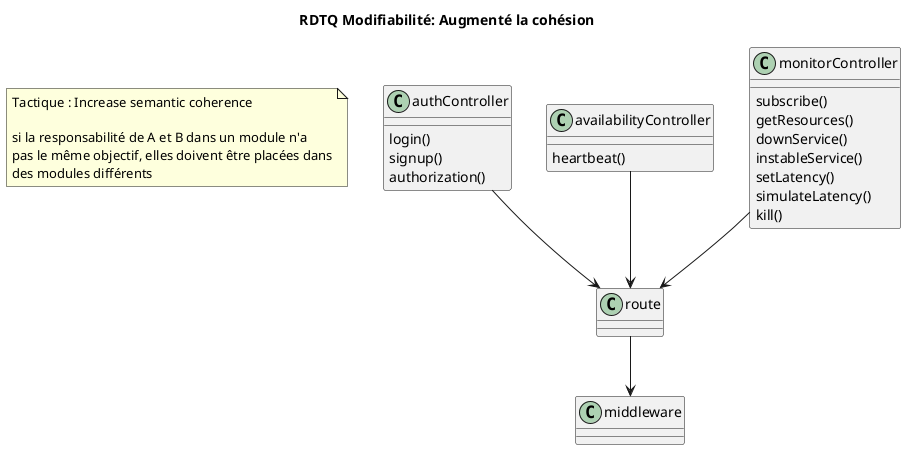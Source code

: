 @startuml
title RDTQ Modifiabilité: Augmenté la cohésion
note as n
    Tactique : Increase semantic coherence

    si la responsabilité de A et B dans un module n'a
    pas le même objectif, elles doivent être placées dans
    des modules différents
end note

class route {

}

class middleware {
}

class authController {
    {method} login()
    {method} signup()
    {method} authorization()
}

class availabilityController {
    {method} heartbeat()
}

class monitorController {
    {method} subscribe()
    {method} getResources()
    {method} downService()
    {method} instableService()
    {method} setLatency()
    {method} simulateLatency()
    {method} kill()
}

monitorController --> route
availabilityController --> route
authController --> route
route --> middleware



@enduml